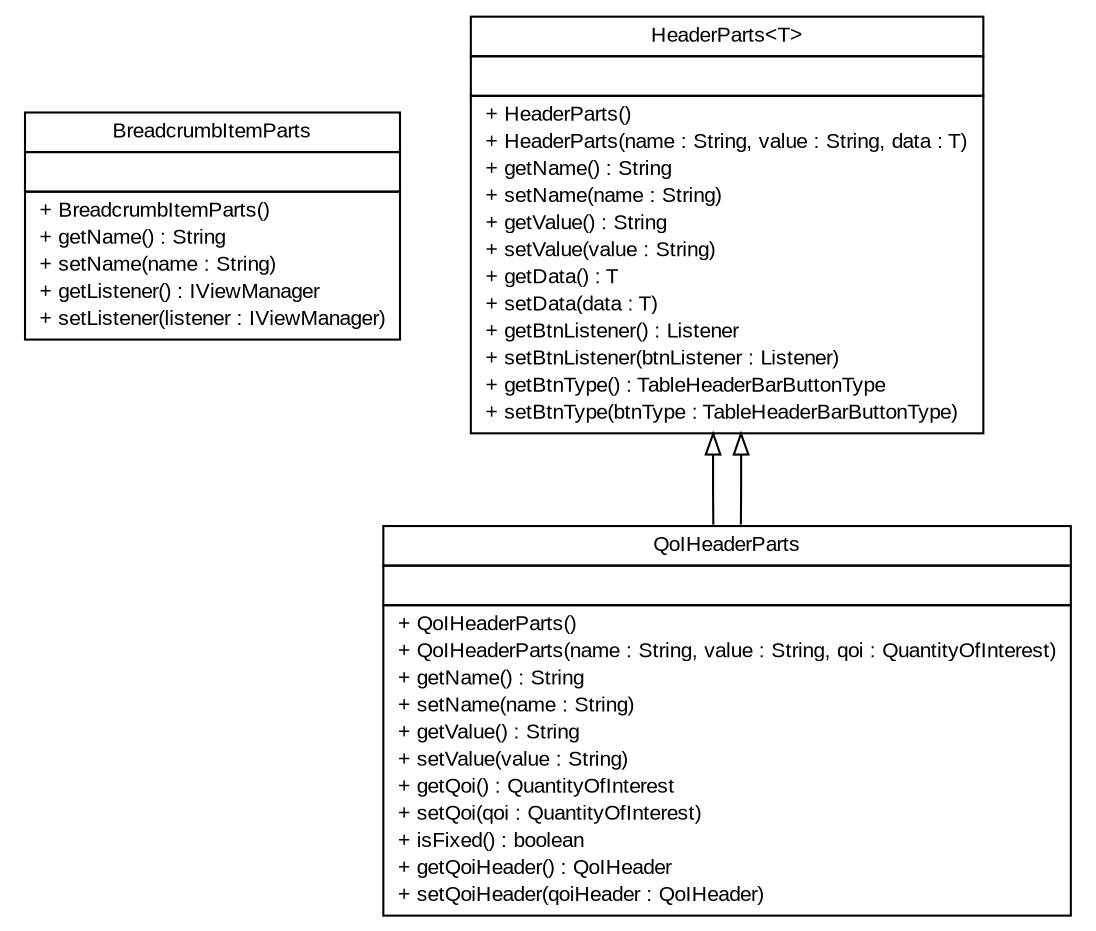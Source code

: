 #!/usr/local/bin/dot
#
# Class diagram 
# Generated by UMLGraph version R5_6-24-gf6e263 (http://www.umlgraph.org/)
#

digraph G {
	edge [fontname="arial",fontsize=10,labelfontname="arial",labelfontsize=10];
	node [fontname="arial",fontsize=10,shape=plaintext];
	nodesep=0.25;
	ranksep=0.5;
	// gov.sandia.cf.parts.model.BreadcrumbItemParts
	c17481 [label=<<table title="gov.sandia.cf.parts.model.BreadcrumbItemParts" border="0" cellborder="1" cellspacing="0" cellpadding="2" port="p" href="./BreadcrumbItemParts.html">
		<tr><td><table border="0" cellspacing="0" cellpadding="1">
<tr><td align="center" balign="center"> BreadcrumbItemParts </td></tr>
		</table></td></tr>
		<tr><td><table border="0" cellspacing="0" cellpadding="1">
<tr><td align="left" balign="left">  </td></tr>
		</table></td></tr>
		<tr><td><table border="0" cellspacing="0" cellpadding="1">
<tr><td align="left" balign="left"> + BreadcrumbItemParts() </td></tr>
<tr><td align="left" balign="left"> + getName() : String </td></tr>
<tr><td align="left" balign="left"> + setName(name : String) </td></tr>
<tr><td align="left" balign="left"> + getListener() : IViewManager </td></tr>
<tr><td align="left" balign="left"> + setListener(listener : IViewManager) </td></tr>
		</table></td></tr>
		</table>>, URL="./BreadcrumbItemParts.html", fontname="arial", fontcolor="black", fontsize=10.0];
	// gov.sandia.cf.parts.model.HeaderParts<T>
	c17482 [label=<<table title="gov.sandia.cf.parts.model.HeaderParts" border="0" cellborder="1" cellspacing="0" cellpadding="2" port="p" href="./HeaderParts.html">
		<tr><td><table border="0" cellspacing="0" cellpadding="1">
<tr><td align="center" balign="center"> HeaderParts&lt;T&gt; </td></tr>
		</table></td></tr>
		<tr><td><table border="0" cellspacing="0" cellpadding="1">
<tr><td align="left" balign="left">  </td></tr>
		</table></td></tr>
		<tr><td><table border="0" cellspacing="0" cellpadding="1">
<tr><td align="left" balign="left"> + HeaderParts() </td></tr>
<tr><td align="left" balign="left"> + HeaderParts(name : String, value : String, data : T) </td></tr>
<tr><td align="left" balign="left"> + getName() : String </td></tr>
<tr><td align="left" balign="left"> + setName(name : String) </td></tr>
<tr><td align="left" balign="left"> + getValue() : String </td></tr>
<tr><td align="left" balign="left"> + setValue(value : String) </td></tr>
<tr><td align="left" balign="left"> + getData() : T </td></tr>
<tr><td align="left" balign="left"> + setData(data : T) </td></tr>
<tr><td align="left" balign="left"> + getBtnListener() : Listener </td></tr>
<tr><td align="left" balign="left"> + setBtnListener(btnListener : Listener) </td></tr>
<tr><td align="left" balign="left"> + getBtnType() : TableHeaderBarButtonType </td></tr>
<tr><td align="left" balign="left"> + setBtnType(btnType : TableHeaderBarButtonType) </td></tr>
		</table></td></tr>
		</table>>, URL="./HeaderParts.html", fontname="arial", fontcolor="black", fontsize=10.0];
	// gov.sandia.cf.parts.model.QoIHeaderParts
	c17483 [label=<<table title="gov.sandia.cf.parts.model.QoIHeaderParts" border="0" cellborder="1" cellspacing="0" cellpadding="2" port="p" href="./QoIHeaderParts.html">
		<tr><td><table border="0" cellspacing="0" cellpadding="1">
<tr><td align="center" balign="center"> QoIHeaderParts </td></tr>
		</table></td></tr>
		<tr><td><table border="0" cellspacing="0" cellpadding="1">
<tr><td align="left" balign="left">  </td></tr>
		</table></td></tr>
		<tr><td><table border="0" cellspacing="0" cellpadding="1">
<tr><td align="left" balign="left"> + QoIHeaderParts() </td></tr>
<tr><td align="left" balign="left"> + QoIHeaderParts(name : String, value : String, qoi : QuantityOfInterest) </td></tr>
<tr><td align="left" balign="left"> + getName() : String </td></tr>
<tr><td align="left" balign="left"> + setName(name : String) </td></tr>
<tr><td align="left" balign="left"> + getValue() : String </td></tr>
<tr><td align="left" balign="left"> + setValue(value : String) </td></tr>
<tr><td align="left" balign="left"> + getQoi() : QuantityOfInterest </td></tr>
<tr><td align="left" balign="left"> + setQoi(qoi : QuantityOfInterest) </td></tr>
<tr><td align="left" balign="left"> + isFixed() : boolean </td></tr>
<tr><td align="left" balign="left"> + getQoiHeader() : QoIHeader </td></tr>
<tr><td align="left" balign="left"> + setQoiHeader(qoiHeader : QoIHeader) </td></tr>
		</table></td></tr>
		</table>>, URL="./QoIHeaderParts.html", fontname="arial", fontcolor="black", fontsize=10.0];
	//gov.sandia.cf.parts.model.QoIHeaderParts extends gov.sandia.cf.parts.model.HeaderParts<gov.sandia.cf.model.QuantityOfInterest>
	c17482:p -> c17483:p [dir=back,arrowtail=empty];
	//gov.sandia.cf.parts.model.QoIHeaderParts extends gov.sandia.cf.parts.model.HeaderParts<gov.sandia.cf.model.QuantityOfInterest>
	c17482:p -> c17483:p [dir=back,arrowtail=empty];
}

